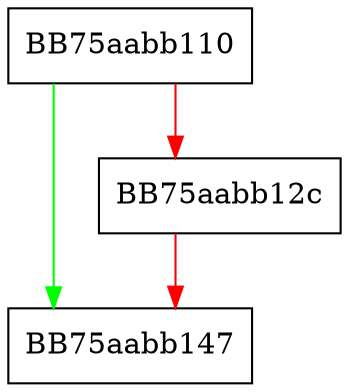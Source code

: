 digraph loadCache {
  node [shape="box"];
  graph [splines=ortho];
  BB75aabb110 -> BB75aabb147 [color="green"];
  BB75aabb110 -> BB75aabb12c [color="red"];
  BB75aabb12c -> BB75aabb147 [color="red"];
}